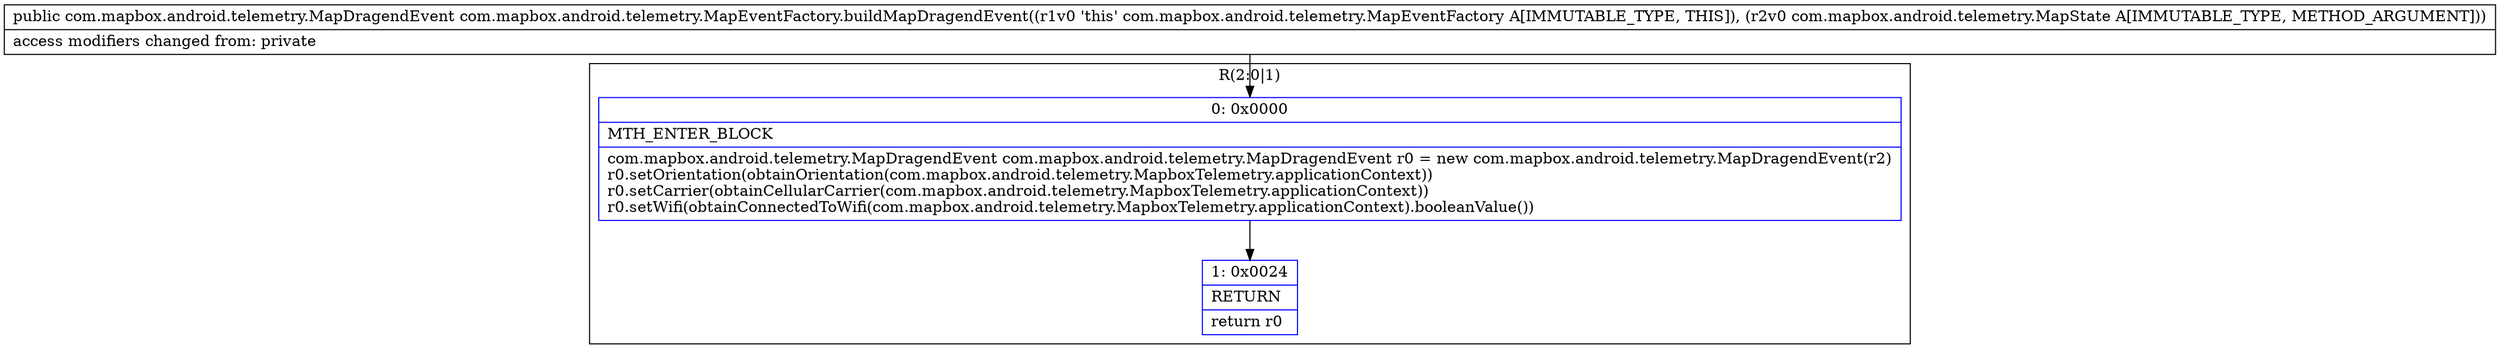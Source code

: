 digraph "CFG forcom.mapbox.android.telemetry.MapEventFactory.buildMapDragendEvent(Lcom\/mapbox\/android\/telemetry\/MapState;)Lcom\/mapbox\/android\/telemetry\/MapDragendEvent;" {
subgraph cluster_Region_1221029586 {
label = "R(2:0|1)";
node [shape=record,color=blue];
Node_0 [shape=record,label="{0\:\ 0x0000|MTH_ENTER_BLOCK\l|com.mapbox.android.telemetry.MapDragendEvent com.mapbox.android.telemetry.MapDragendEvent r0 = new com.mapbox.android.telemetry.MapDragendEvent(r2)\lr0.setOrientation(obtainOrientation(com.mapbox.android.telemetry.MapboxTelemetry.applicationContext))\lr0.setCarrier(obtainCellularCarrier(com.mapbox.android.telemetry.MapboxTelemetry.applicationContext))\lr0.setWifi(obtainConnectedToWifi(com.mapbox.android.telemetry.MapboxTelemetry.applicationContext).booleanValue())\l}"];
Node_1 [shape=record,label="{1\:\ 0x0024|RETURN\l|return r0\l}"];
}
MethodNode[shape=record,label="{public com.mapbox.android.telemetry.MapDragendEvent com.mapbox.android.telemetry.MapEventFactory.buildMapDragendEvent((r1v0 'this' com.mapbox.android.telemetry.MapEventFactory A[IMMUTABLE_TYPE, THIS]), (r2v0 com.mapbox.android.telemetry.MapState A[IMMUTABLE_TYPE, METHOD_ARGUMENT]))  | access modifiers changed from: private\l}"];
MethodNode -> Node_0;
Node_0 -> Node_1;
}

